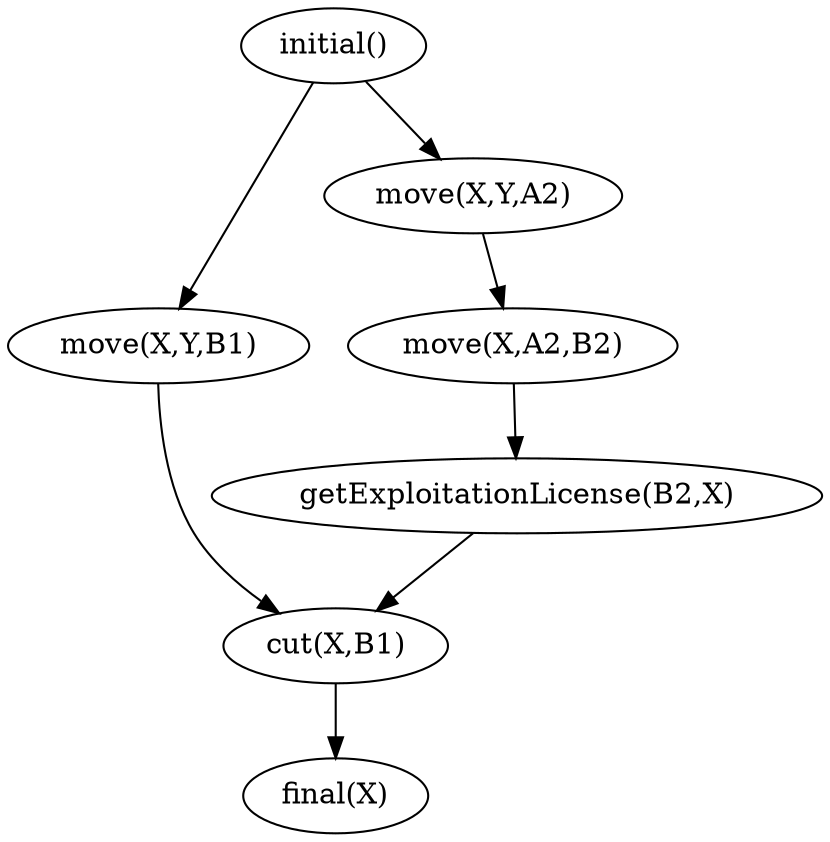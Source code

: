 digraph G { 
  "initial()" -> "move(X,Y,B1)";
  "initial()" -> "move(X,Y,A2)";
  "cut(X,B1)" -> "final(X)";
  "getExploitationLicense(B2,X)" -> "cut(X,B1)";
  "move(X,A2,B2)" -> "getExploitationLicense(B2,X)";
  "move(X,Y,B1)" -> "cut(X,B1)";
  "move(X,Y,A2)" -> "move(X,A2,B2)";
}